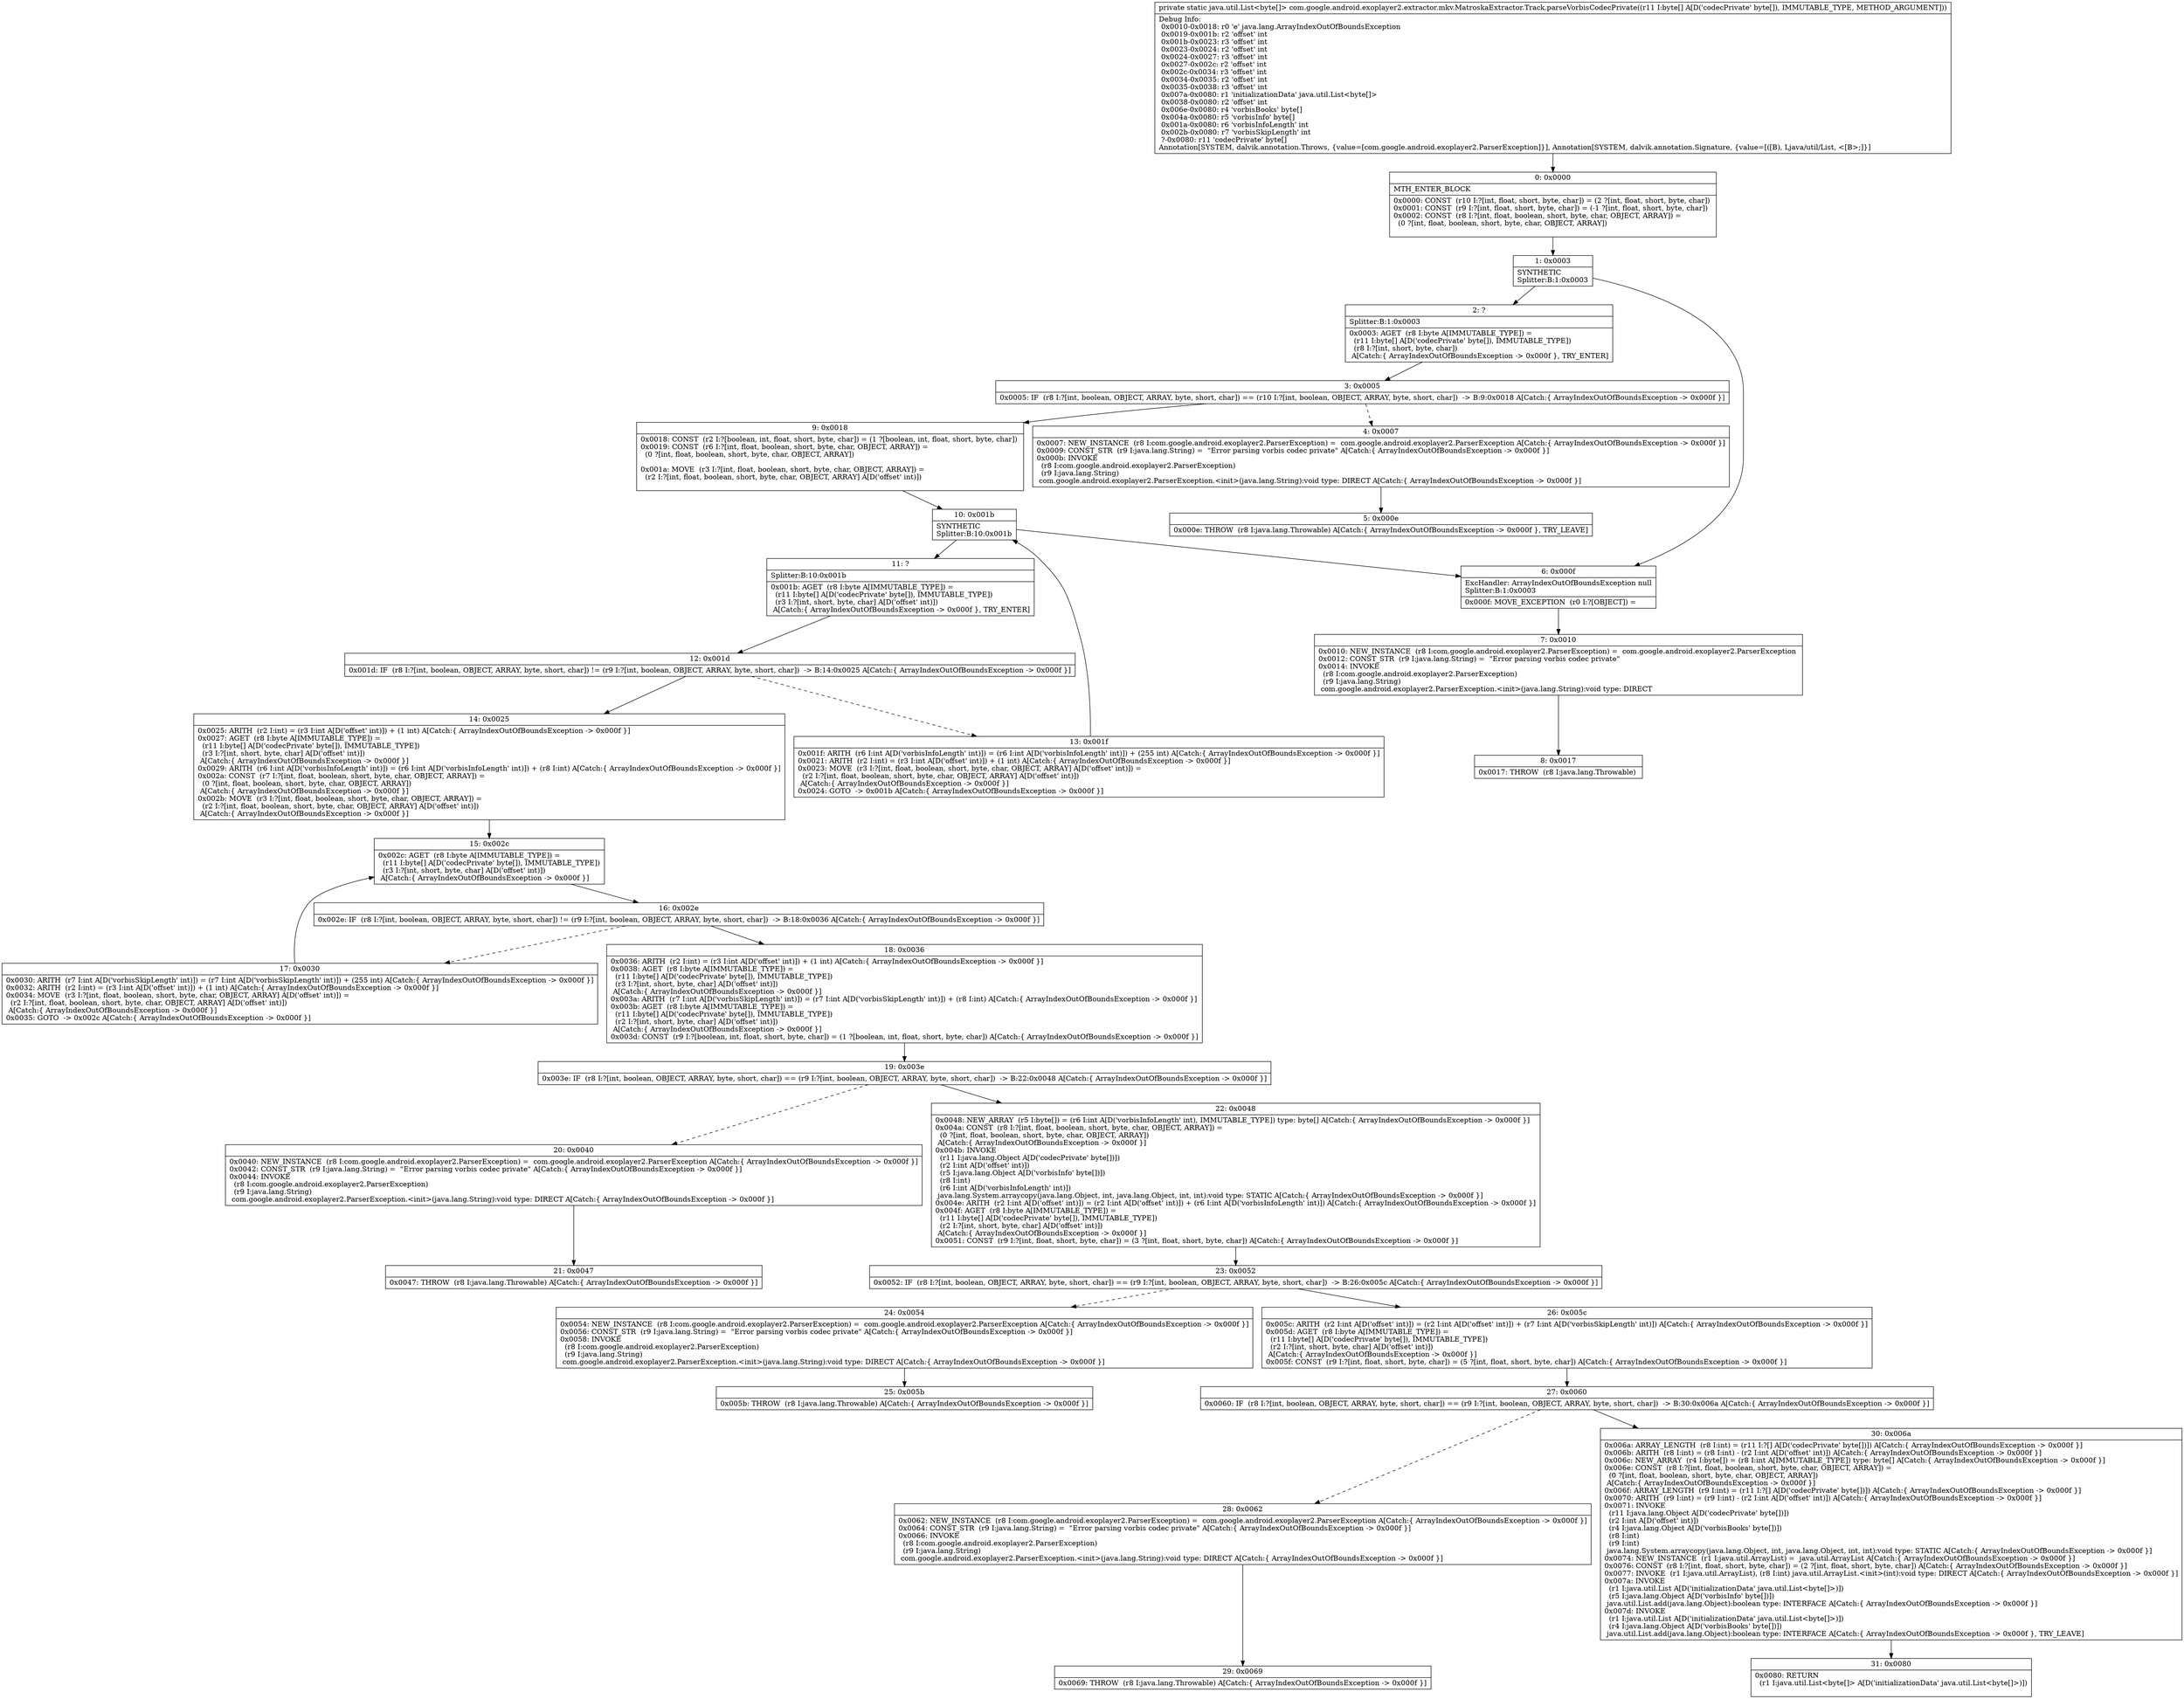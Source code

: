digraph "CFG forcom.google.android.exoplayer2.extractor.mkv.MatroskaExtractor.Track.parseVorbisCodecPrivate([B)Ljava\/util\/List;" {
Node_0 [shape=record,label="{0\:\ 0x0000|MTH_ENTER_BLOCK\l|0x0000: CONST  (r10 I:?[int, float, short, byte, char]) = (2 ?[int, float, short, byte, char]) \l0x0001: CONST  (r9 I:?[int, float, short, byte, char]) = (\-1 ?[int, float, short, byte, char]) \l0x0002: CONST  (r8 I:?[int, float, boolean, short, byte, char, OBJECT, ARRAY]) = \l  (0 ?[int, float, boolean, short, byte, char, OBJECT, ARRAY])\l \l}"];
Node_1 [shape=record,label="{1\:\ 0x0003|SYNTHETIC\lSplitter:B:1:0x0003\l}"];
Node_2 [shape=record,label="{2\:\ ?|Splitter:B:1:0x0003\l|0x0003: AGET  (r8 I:byte A[IMMUTABLE_TYPE]) = \l  (r11 I:byte[] A[D('codecPrivate' byte[]), IMMUTABLE_TYPE])\l  (r8 I:?[int, short, byte, char])\l A[Catch:\{ ArrayIndexOutOfBoundsException \-\> 0x000f \}, TRY_ENTER]\l}"];
Node_3 [shape=record,label="{3\:\ 0x0005|0x0005: IF  (r8 I:?[int, boolean, OBJECT, ARRAY, byte, short, char]) == (r10 I:?[int, boolean, OBJECT, ARRAY, byte, short, char])  \-\> B:9:0x0018 A[Catch:\{ ArrayIndexOutOfBoundsException \-\> 0x000f \}]\l}"];
Node_4 [shape=record,label="{4\:\ 0x0007|0x0007: NEW_INSTANCE  (r8 I:com.google.android.exoplayer2.ParserException) =  com.google.android.exoplayer2.ParserException A[Catch:\{ ArrayIndexOutOfBoundsException \-\> 0x000f \}]\l0x0009: CONST_STR  (r9 I:java.lang.String) =  \"Error parsing vorbis codec private\" A[Catch:\{ ArrayIndexOutOfBoundsException \-\> 0x000f \}]\l0x000b: INVOKE  \l  (r8 I:com.google.android.exoplayer2.ParserException)\l  (r9 I:java.lang.String)\l com.google.android.exoplayer2.ParserException.\<init\>(java.lang.String):void type: DIRECT A[Catch:\{ ArrayIndexOutOfBoundsException \-\> 0x000f \}]\l}"];
Node_5 [shape=record,label="{5\:\ 0x000e|0x000e: THROW  (r8 I:java.lang.Throwable) A[Catch:\{ ArrayIndexOutOfBoundsException \-\> 0x000f \}, TRY_LEAVE]\l}"];
Node_6 [shape=record,label="{6\:\ 0x000f|ExcHandler: ArrayIndexOutOfBoundsException null\lSplitter:B:1:0x0003\l|0x000f: MOVE_EXCEPTION  (r0 I:?[OBJECT]) =  \l}"];
Node_7 [shape=record,label="{7\:\ 0x0010|0x0010: NEW_INSTANCE  (r8 I:com.google.android.exoplayer2.ParserException) =  com.google.android.exoplayer2.ParserException \l0x0012: CONST_STR  (r9 I:java.lang.String) =  \"Error parsing vorbis codec private\" \l0x0014: INVOKE  \l  (r8 I:com.google.android.exoplayer2.ParserException)\l  (r9 I:java.lang.String)\l com.google.android.exoplayer2.ParserException.\<init\>(java.lang.String):void type: DIRECT \l}"];
Node_8 [shape=record,label="{8\:\ 0x0017|0x0017: THROW  (r8 I:java.lang.Throwable) \l}"];
Node_9 [shape=record,label="{9\:\ 0x0018|0x0018: CONST  (r2 I:?[boolean, int, float, short, byte, char]) = (1 ?[boolean, int, float, short, byte, char]) \l0x0019: CONST  (r6 I:?[int, float, boolean, short, byte, char, OBJECT, ARRAY]) = \l  (0 ?[int, float, boolean, short, byte, char, OBJECT, ARRAY])\l \l0x001a: MOVE  (r3 I:?[int, float, boolean, short, byte, char, OBJECT, ARRAY]) = \l  (r2 I:?[int, float, boolean, short, byte, char, OBJECT, ARRAY] A[D('offset' int)])\l \l}"];
Node_10 [shape=record,label="{10\:\ 0x001b|SYNTHETIC\lSplitter:B:10:0x001b\l}"];
Node_11 [shape=record,label="{11\:\ ?|Splitter:B:10:0x001b\l|0x001b: AGET  (r8 I:byte A[IMMUTABLE_TYPE]) = \l  (r11 I:byte[] A[D('codecPrivate' byte[]), IMMUTABLE_TYPE])\l  (r3 I:?[int, short, byte, char] A[D('offset' int)])\l A[Catch:\{ ArrayIndexOutOfBoundsException \-\> 0x000f \}, TRY_ENTER]\l}"];
Node_12 [shape=record,label="{12\:\ 0x001d|0x001d: IF  (r8 I:?[int, boolean, OBJECT, ARRAY, byte, short, char]) != (r9 I:?[int, boolean, OBJECT, ARRAY, byte, short, char])  \-\> B:14:0x0025 A[Catch:\{ ArrayIndexOutOfBoundsException \-\> 0x000f \}]\l}"];
Node_13 [shape=record,label="{13\:\ 0x001f|0x001f: ARITH  (r6 I:int A[D('vorbisInfoLength' int)]) = (r6 I:int A[D('vorbisInfoLength' int)]) + (255 int) A[Catch:\{ ArrayIndexOutOfBoundsException \-\> 0x000f \}]\l0x0021: ARITH  (r2 I:int) = (r3 I:int A[D('offset' int)]) + (1 int) A[Catch:\{ ArrayIndexOutOfBoundsException \-\> 0x000f \}]\l0x0023: MOVE  (r3 I:?[int, float, boolean, short, byte, char, OBJECT, ARRAY] A[D('offset' int)]) = \l  (r2 I:?[int, float, boolean, short, byte, char, OBJECT, ARRAY] A[D('offset' int)])\l A[Catch:\{ ArrayIndexOutOfBoundsException \-\> 0x000f \}]\l0x0024: GOTO  \-\> 0x001b A[Catch:\{ ArrayIndexOutOfBoundsException \-\> 0x000f \}]\l}"];
Node_14 [shape=record,label="{14\:\ 0x0025|0x0025: ARITH  (r2 I:int) = (r3 I:int A[D('offset' int)]) + (1 int) A[Catch:\{ ArrayIndexOutOfBoundsException \-\> 0x000f \}]\l0x0027: AGET  (r8 I:byte A[IMMUTABLE_TYPE]) = \l  (r11 I:byte[] A[D('codecPrivate' byte[]), IMMUTABLE_TYPE])\l  (r3 I:?[int, short, byte, char] A[D('offset' int)])\l A[Catch:\{ ArrayIndexOutOfBoundsException \-\> 0x000f \}]\l0x0029: ARITH  (r6 I:int A[D('vorbisInfoLength' int)]) = (r6 I:int A[D('vorbisInfoLength' int)]) + (r8 I:int) A[Catch:\{ ArrayIndexOutOfBoundsException \-\> 0x000f \}]\l0x002a: CONST  (r7 I:?[int, float, boolean, short, byte, char, OBJECT, ARRAY]) = \l  (0 ?[int, float, boolean, short, byte, char, OBJECT, ARRAY])\l A[Catch:\{ ArrayIndexOutOfBoundsException \-\> 0x000f \}]\l0x002b: MOVE  (r3 I:?[int, float, boolean, short, byte, char, OBJECT, ARRAY]) = \l  (r2 I:?[int, float, boolean, short, byte, char, OBJECT, ARRAY] A[D('offset' int)])\l A[Catch:\{ ArrayIndexOutOfBoundsException \-\> 0x000f \}]\l}"];
Node_15 [shape=record,label="{15\:\ 0x002c|0x002c: AGET  (r8 I:byte A[IMMUTABLE_TYPE]) = \l  (r11 I:byte[] A[D('codecPrivate' byte[]), IMMUTABLE_TYPE])\l  (r3 I:?[int, short, byte, char] A[D('offset' int)])\l A[Catch:\{ ArrayIndexOutOfBoundsException \-\> 0x000f \}]\l}"];
Node_16 [shape=record,label="{16\:\ 0x002e|0x002e: IF  (r8 I:?[int, boolean, OBJECT, ARRAY, byte, short, char]) != (r9 I:?[int, boolean, OBJECT, ARRAY, byte, short, char])  \-\> B:18:0x0036 A[Catch:\{ ArrayIndexOutOfBoundsException \-\> 0x000f \}]\l}"];
Node_17 [shape=record,label="{17\:\ 0x0030|0x0030: ARITH  (r7 I:int A[D('vorbisSkipLength' int)]) = (r7 I:int A[D('vorbisSkipLength' int)]) + (255 int) A[Catch:\{ ArrayIndexOutOfBoundsException \-\> 0x000f \}]\l0x0032: ARITH  (r2 I:int) = (r3 I:int A[D('offset' int)]) + (1 int) A[Catch:\{ ArrayIndexOutOfBoundsException \-\> 0x000f \}]\l0x0034: MOVE  (r3 I:?[int, float, boolean, short, byte, char, OBJECT, ARRAY] A[D('offset' int)]) = \l  (r2 I:?[int, float, boolean, short, byte, char, OBJECT, ARRAY] A[D('offset' int)])\l A[Catch:\{ ArrayIndexOutOfBoundsException \-\> 0x000f \}]\l0x0035: GOTO  \-\> 0x002c A[Catch:\{ ArrayIndexOutOfBoundsException \-\> 0x000f \}]\l}"];
Node_18 [shape=record,label="{18\:\ 0x0036|0x0036: ARITH  (r2 I:int) = (r3 I:int A[D('offset' int)]) + (1 int) A[Catch:\{ ArrayIndexOutOfBoundsException \-\> 0x000f \}]\l0x0038: AGET  (r8 I:byte A[IMMUTABLE_TYPE]) = \l  (r11 I:byte[] A[D('codecPrivate' byte[]), IMMUTABLE_TYPE])\l  (r3 I:?[int, short, byte, char] A[D('offset' int)])\l A[Catch:\{ ArrayIndexOutOfBoundsException \-\> 0x000f \}]\l0x003a: ARITH  (r7 I:int A[D('vorbisSkipLength' int)]) = (r7 I:int A[D('vorbisSkipLength' int)]) + (r8 I:int) A[Catch:\{ ArrayIndexOutOfBoundsException \-\> 0x000f \}]\l0x003b: AGET  (r8 I:byte A[IMMUTABLE_TYPE]) = \l  (r11 I:byte[] A[D('codecPrivate' byte[]), IMMUTABLE_TYPE])\l  (r2 I:?[int, short, byte, char] A[D('offset' int)])\l A[Catch:\{ ArrayIndexOutOfBoundsException \-\> 0x000f \}]\l0x003d: CONST  (r9 I:?[boolean, int, float, short, byte, char]) = (1 ?[boolean, int, float, short, byte, char]) A[Catch:\{ ArrayIndexOutOfBoundsException \-\> 0x000f \}]\l}"];
Node_19 [shape=record,label="{19\:\ 0x003e|0x003e: IF  (r8 I:?[int, boolean, OBJECT, ARRAY, byte, short, char]) == (r9 I:?[int, boolean, OBJECT, ARRAY, byte, short, char])  \-\> B:22:0x0048 A[Catch:\{ ArrayIndexOutOfBoundsException \-\> 0x000f \}]\l}"];
Node_20 [shape=record,label="{20\:\ 0x0040|0x0040: NEW_INSTANCE  (r8 I:com.google.android.exoplayer2.ParserException) =  com.google.android.exoplayer2.ParserException A[Catch:\{ ArrayIndexOutOfBoundsException \-\> 0x000f \}]\l0x0042: CONST_STR  (r9 I:java.lang.String) =  \"Error parsing vorbis codec private\" A[Catch:\{ ArrayIndexOutOfBoundsException \-\> 0x000f \}]\l0x0044: INVOKE  \l  (r8 I:com.google.android.exoplayer2.ParserException)\l  (r9 I:java.lang.String)\l com.google.android.exoplayer2.ParserException.\<init\>(java.lang.String):void type: DIRECT A[Catch:\{ ArrayIndexOutOfBoundsException \-\> 0x000f \}]\l}"];
Node_21 [shape=record,label="{21\:\ 0x0047|0x0047: THROW  (r8 I:java.lang.Throwable) A[Catch:\{ ArrayIndexOutOfBoundsException \-\> 0x000f \}]\l}"];
Node_22 [shape=record,label="{22\:\ 0x0048|0x0048: NEW_ARRAY  (r5 I:byte[]) = (r6 I:int A[D('vorbisInfoLength' int), IMMUTABLE_TYPE]) type: byte[] A[Catch:\{ ArrayIndexOutOfBoundsException \-\> 0x000f \}]\l0x004a: CONST  (r8 I:?[int, float, boolean, short, byte, char, OBJECT, ARRAY]) = \l  (0 ?[int, float, boolean, short, byte, char, OBJECT, ARRAY])\l A[Catch:\{ ArrayIndexOutOfBoundsException \-\> 0x000f \}]\l0x004b: INVOKE  \l  (r11 I:java.lang.Object A[D('codecPrivate' byte[])])\l  (r2 I:int A[D('offset' int)])\l  (r5 I:java.lang.Object A[D('vorbisInfo' byte[])])\l  (r8 I:int)\l  (r6 I:int A[D('vorbisInfoLength' int)])\l java.lang.System.arraycopy(java.lang.Object, int, java.lang.Object, int, int):void type: STATIC A[Catch:\{ ArrayIndexOutOfBoundsException \-\> 0x000f \}]\l0x004e: ARITH  (r2 I:int A[D('offset' int)]) = (r2 I:int A[D('offset' int)]) + (r6 I:int A[D('vorbisInfoLength' int)]) A[Catch:\{ ArrayIndexOutOfBoundsException \-\> 0x000f \}]\l0x004f: AGET  (r8 I:byte A[IMMUTABLE_TYPE]) = \l  (r11 I:byte[] A[D('codecPrivate' byte[]), IMMUTABLE_TYPE])\l  (r2 I:?[int, short, byte, char] A[D('offset' int)])\l A[Catch:\{ ArrayIndexOutOfBoundsException \-\> 0x000f \}]\l0x0051: CONST  (r9 I:?[int, float, short, byte, char]) = (3 ?[int, float, short, byte, char]) A[Catch:\{ ArrayIndexOutOfBoundsException \-\> 0x000f \}]\l}"];
Node_23 [shape=record,label="{23\:\ 0x0052|0x0052: IF  (r8 I:?[int, boolean, OBJECT, ARRAY, byte, short, char]) == (r9 I:?[int, boolean, OBJECT, ARRAY, byte, short, char])  \-\> B:26:0x005c A[Catch:\{ ArrayIndexOutOfBoundsException \-\> 0x000f \}]\l}"];
Node_24 [shape=record,label="{24\:\ 0x0054|0x0054: NEW_INSTANCE  (r8 I:com.google.android.exoplayer2.ParserException) =  com.google.android.exoplayer2.ParserException A[Catch:\{ ArrayIndexOutOfBoundsException \-\> 0x000f \}]\l0x0056: CONST_STR  (r9 I:java.lang.String) =  \"Error parsing vorbis codec private\" A[Catch:\{ ArrayIndexOutOfBoundsException \-\> 0x000f \}]\l0x0058: INVOKE  \l  (r8 I:com.google.android.exoplayer2.ParserException)\l  (r9 I:java.lang.String)\l com.google.android.exoplayer2.ParserException.\<init\>(java.lang.String):void type: DIRECT A[Catch:\{ ArrayIndexOutOfBoundsException \-\> 0x000f \}]\l}"];
Node_25 [shape=record,label="{25\:\ 0x005b|0x005b: THROW  (r8 I:java.lang.Throwable) A[Catch:\{ ArrayIndexOutOfBoundsException \-\> 0x000f \}]\l}"];
Node_26 [shape=record,label="{26\:\ 0x005c|0x005c: ARITH  (r2 I:int A[D('offset' int)]) = (r2 I:int A[D('offset' int)]) + (r7 I:int A[D('vorbisSkipLength' int)]) A[Catch:\{ ArrayIndexOutOfBoundsException \-\> 0x000f \}]\l0x005d: AGET  (r8 I:byte A[IMMUTABLE_TYPE]) = \l  (r11 I:byte[] A[D('codecPrivate' byte[]), IMMUTABLE_TYPE])\l  (r2 I:?[int, short, byte, char] A[D('offset' int)])\l A[Catch:\{ ArrayIndexOutOfBoundsException \-\> 0x000f \}]\l0x005f: CONST  (r9 I:?[int, float, short, byte, char]) = (5 ?[int, float, short, byte, char]) A[Catch:\{ ArrayIndexOutOfBoundsException \-\> 0x000f \}]\l}"];
Node_27 [shape=record,label="{27\:\ 0x0060|0x0060: IF  (r8 I:?[int, boolean, OBJECT, ARRAY, byte, short, char]) == (r9 I:?[int, boolean, OBJECT, ARRAY, byte, short, char])  \-\> B:30:0x006a A[Catch:\{ ArrayIndexOutOfBoundsException \-\> 0x000f \}]\l}"];
Node_28 [shape=record,label="{28\:\ 0x0062|0x0062: NEW_INSTANCE  (r8 I:com.google.android.exoplayer2.ParserException) =  com.google.android.exoplayer2.ParserException A[Catch:\{ ArrayIndexOutOfBoundsException \-\> 0x000f \}]\l0x0064: CONST_STR  (r9 I:java.lang.String) =  \"Error parsing vorbis codec private\" A[Catch:\{ ArrayIndexOutOfBoundsException \-\> 0x000f \}]\l0x0066: INVOKE  \l  (r8 I:com.google.android.exoplayer2.ParserException)\l  (r9 I:java.lang.String)\l com.google.android.exoplayer2.ParserException.\<init\>(java.lang.String):void type: DIRECT A[Catch:\{ ArrayIndexOutOfBoundsException \-\> 0x000f \}]\l}"];
Node_29 [shape=record,label="{29\:\ 0x0069|0x0069: THROW  (r8 I:java.lang.Throwable) A[Catch:\{ ArrayIndexOutOfBoundsException \-\> 0x000f \}]\l}"];
Node_30 [shape=record,label="{30\:\ 0x006a|0x006a: ARRAY_LENGTH  (r8 I:int) = (r11 I:?[] A[D('codecPrivate' byte[])]) A[Catch:\{ ArrayIndexOutOfBoundsException \-\> 0x000f \}]\l0x006b: ARITH  (r8 I:int) = (r8 I:int) \- (r2 I:int A[D('offset' int)]) A[Catch:\{ ArrayIndexOutOfBoundsException \-\> 0x000f \}]\l0x006c: NEW_ARRAY  (r4 I:byte[]) = (r8 I:int A[IMMUTABLE_TYPE]) type: byte[] A[Catch:\{ ArrayIndexOutOfBoundsException \-\> 0x000f \}]\l0x006e: CONST  (r8 I:?[int, float, boolean, short, byte, char, OBJECT, ARRAY]) = \l  (0 ?[int, float, boolean, short, byte, char, OBJECT, ARRAY])\l A[Catch:\{ ArrayIndexOutOfBoundsException \-\> 0x000f \}]\l0x006f: ARRAY_LENGTH  (r9 I:int) = (r11 I:?[] A[D('codecPrivate' byte[])]) A[Catch:\{ ArrayIndexOutOfBoundsException \-\> 0x000f \}]\l0x0070: ARITH  (r9 I:int) = (r9 I:int) \- (r2 I:int A[D('offset' int)]) A[Catch:\{ ArrayIndexOutOfBoundsException \-\> 0x000f \}]\l0x0071: INVOKE  \l  (r11 I:java.lang.Object A[D('codecPrivate' byte[])])\l  (r2 I:int A[D('offset' int)])\l  (r4 I:java.lang.Object A[D('vorbisBooks' byte[])])\l  (r8 I:int)\l  (r9 I:int)\l java.lang.System.arraycopy(java.lang.Object, int, java.lang.Object, int, int):void type: STATIC A[Catch:\{ ArrayIndexOutOfBoundsException \-\> 0x000f \}]\l0x0074: NEW_INSTANCE  (r1 I:java.util.ArrayList) =  java.util.ArrayList A[Catch:\{ ArrayIndexOutOfBoundsException \-\> 0x000f \}]\l0x0076: CONST  (r8 I:?[int, float, short, byte, char]) = (2 ?[int, float, short, byte, char]) A[Catch:\{ ArrayIndexOutOfBoundsException \-\> 0x000f \}]\l0x0077: INVOKE  (r1 I:java.util.ArrayList), (r8 I:int) java.util.ArrayList.\<init\>(int):void type: DIRECT A[Catch:\{ ArrayIndexOutOfBoundsException \-\> 0x000f \}]\l0x007a: INVOKE  \l  (r1 I:java.util.List A[D('initializationData' java.util.List\<byte[]\>)])\l  (r5 I:java.lang.Object A[D('vorbisInfo' byte[])])\l java.util.List.add(java.lang.Object):boolean type: INTERFACE A[Catch:\{ ArrayIndexOutOfBoundsException \-\> 0x000f \}]\l0x007d: INVOKE  \l  (r1 I:java.util.List A[D('initializationData' java.util.List\<byte[]\>)])\l  (r4 I:java.lang.Object A[D('vorbisBooks' byte[])])\l java.util.List.add(java.lang.Object):boolean type: INTERFACE A[Catch:\{ ArrayIndexOutOfBoundsException \-\> 0x000f \}, TRY_LEAVE]\l}"];
Node_31 [shape=record,label="{31\:\ 0x0080|0x0080: RETURN  \l  (r1 I:java.util.List\<byte[]\> A[D('initializationData' java.util.List\<byte[]\>)])\l \l}"];
MethodNode[shape=record,label="{private static java.util.List\<byte[]\> com.google.android.exoplayer2.extractor.mkv.MatroskaExtractor.Track.parseVorbisCodecPrivate((r11 I:byte[] A[D('codecPrivate' byte[]), IMMUTABLE_TYPE, METHOD_ARGUMENT]))  | Debug Info:\l  0x0010\-0x0018: r0 'e' java.lang.ArrayIndexOutOfBoundsException\l  0x0019\-0x001b: r2 'offset' int\l  0x001b\-0x0023: r3 'offset' int\l  0x0023\-0x0024: r2 'offset' int\l  0x0024\-0x0027: r3 'offset' int\l  0x0027\-0x002c: r2 'offset' int\l  0x002c\-0x0034: r3 'offset' int\l  0x0034\-0x0035: r2 'offset' int\l  0x0035\-0x0038: r3 'offset' int\l  0x007a\-0x0080: r1 'initializationData' java.util.List\<byte[]\>\l  0x0038\-0x0080: r2 'offset' int\l  0x006e\-0x0080: r4 'vorbisBooks' byte[]\l  0x004a\-0x0080: r5 'vorbisInfo' byte[]\l  0x001a\-0x0080: r6 'vorbisInfoLength' int\l  0x002b\-0x0080: r7 'vorbisSkipLength' int\l  ?\-0x0080: r11 'codecPrivate' byte[]\lAnnotation[SYSTEM, dalvik.annotation.Throws, \{value=[com.google.android.exoplayer2.ParserException]\}], Annotation[SYSTEM, dalvik.annotation.Signature, \{value=[([B), Ljava\/util\/List, \<[B\>;]\}]\l}"];
MethodNode -> Node_0;
Node_0 -> Node_1;
Node_1 -> Node_2;
Node_1 -> Node_6;
Node_2 -> Node_3;
Node_3 -> Node_4[style=dashed];
Node_3 -> Node_9;
Node_4 -> Node_5;
Node_6 -> Node_7;
Node_7 -> Node_8;
Node_9 -> Node_10;
Node_10 -> Node_11;
Node_10 -> Node_6;
Node_11 -> Node_12;
Node_12 -> Node_13[style=dashed];
Node_12 -> Node_14;
Node_13 -> Node_10;
Node_14 -> Node_15;
Node_15 -> Node_16;
Node_16 -> Node_17[style=dashed];
Node_16 -> Node_18;
Node_17 -> Node_15;
Node_18 -> Node_19;
Node_19 -> Node_20[style=dashed];
Node_19 -> Node_22;
Node_20 -> Node_21;
Node_22 -> Node_23;
Node_23 -> Node_24[style=dashed];
Node_23 -> Node_26;
Node_24 -> Node_25;
Node_26 -> Node_27;
Node_27 -> Node_28[style=dashed];
Node_27 -> Node_30;
Node_28 -> Node_29;
Node_30 -> Node_31;
}

